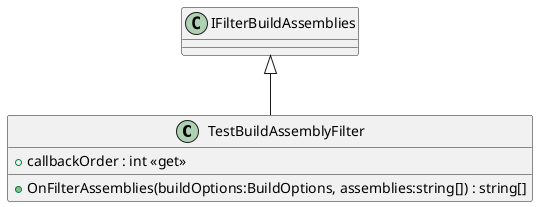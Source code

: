 @startuml
class TestBuildAssemblyFilter {
    + callbackOrder : int <<get>>
    + OnFilterAssemblies(buildOptions:BuildOptions, assemblies:string[]) : string[]
}
IFilterBuildAssemblies <|-- TestBuildAssemblyFilter
@enduml
